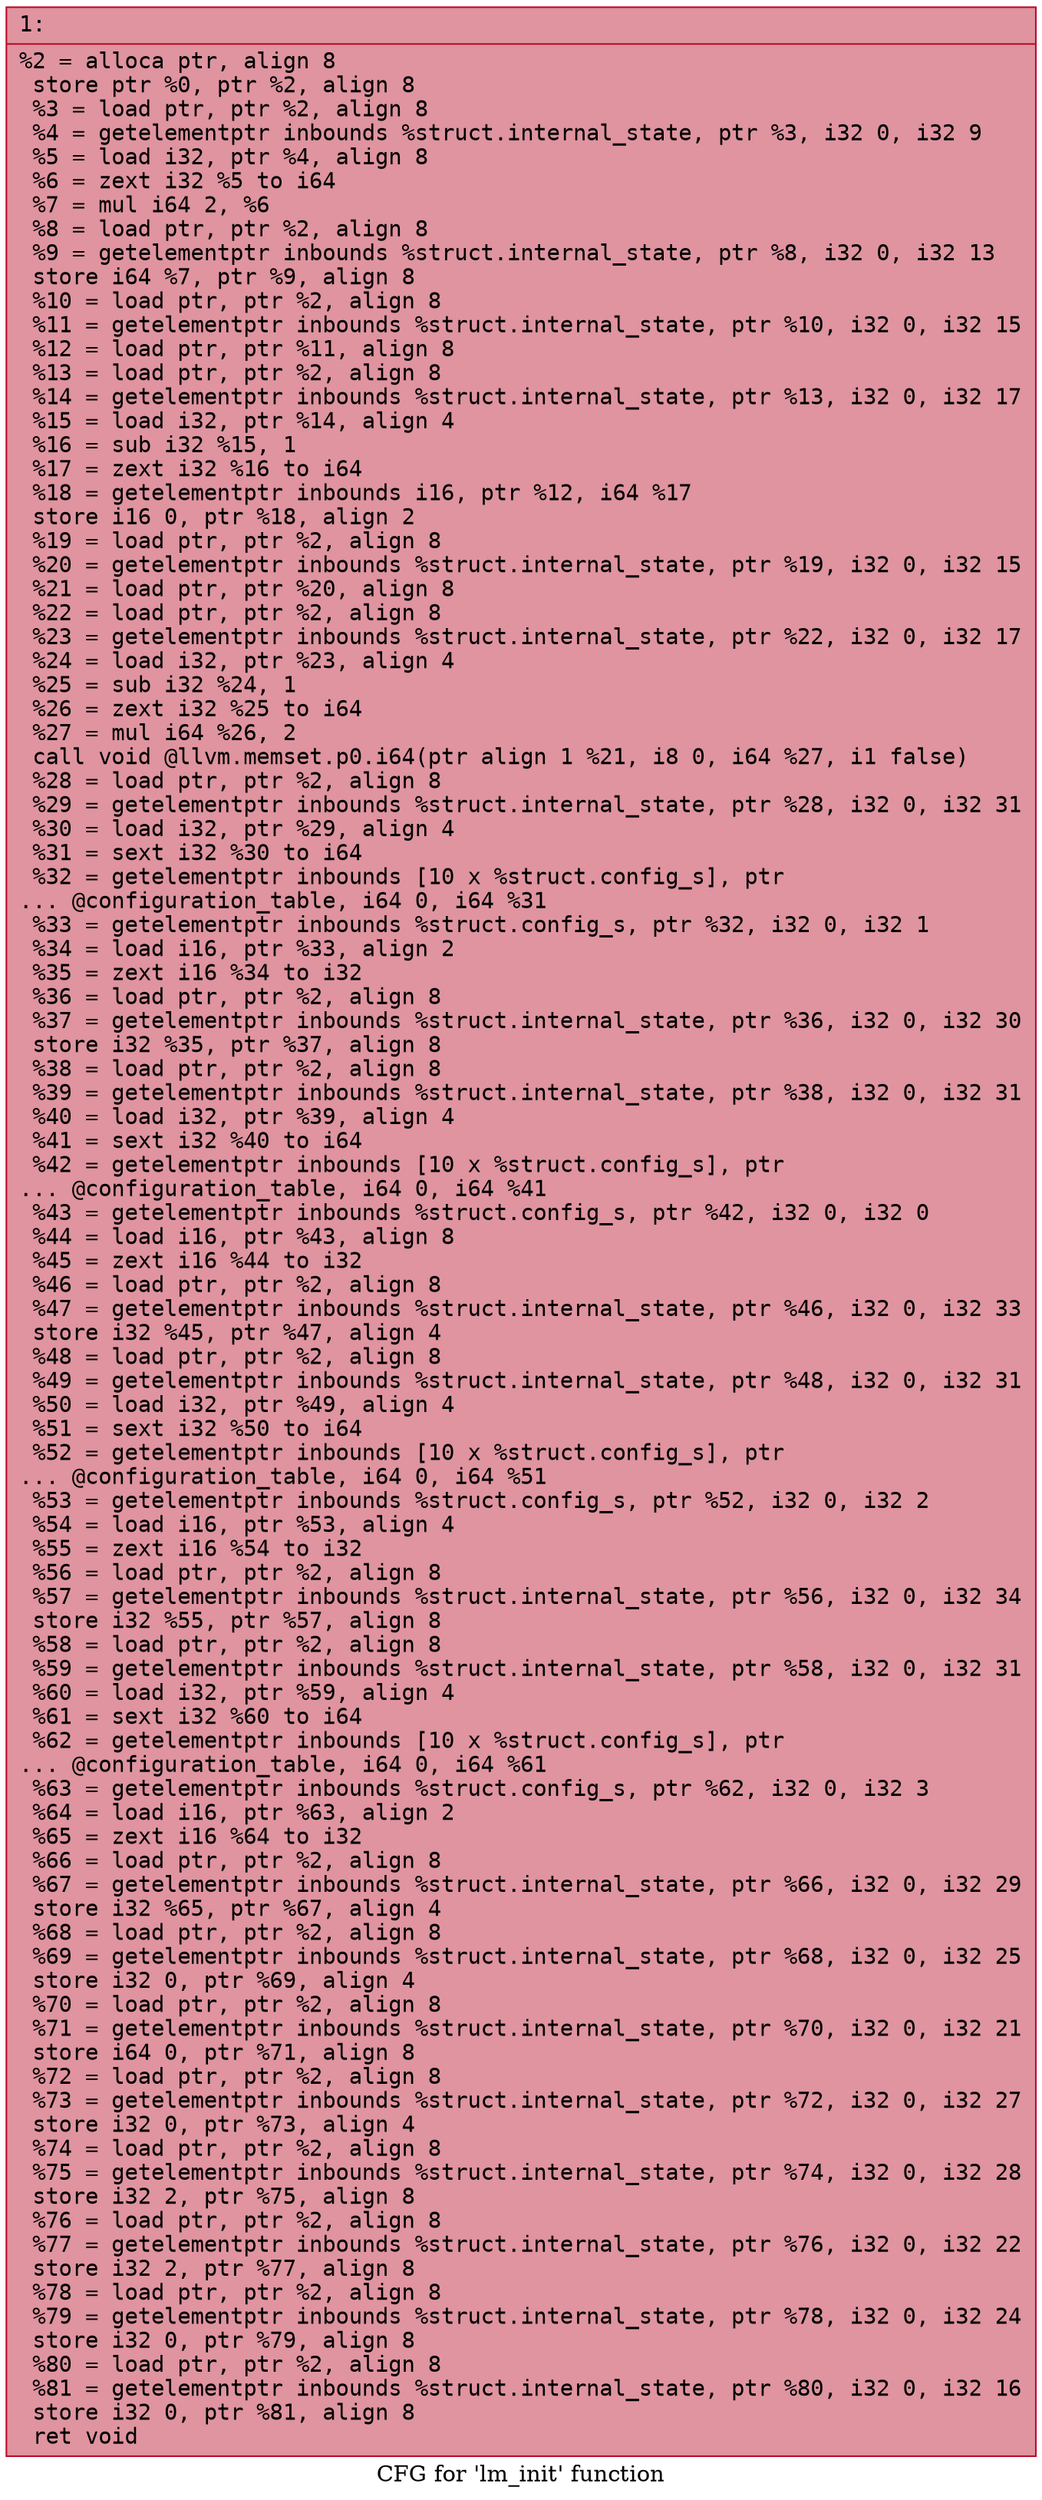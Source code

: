 digraph "CFG for 'lm_init' function" {
	label="CFG for 'lm_init' function";

	Node0x600000adf8e0 [shape=record,color="#b70d28ff", style=filled, fillcolor="#b70d2870" fontname="Courier",label="{1:\l|  %2 = alloca ptr, align 8\l  store ptr %0, ptr %2, align 8\l  %3 = load ptr, ptr %2, align 8\l  %4 = getelementptr inbounds %struct.internal_state, ptr %3, i32 0, i32 9\l  %5 = load i32, ptr %4, align 8\l  %6 = zext i32 %5 to i64\l  %7 = mul i64 2, %6\l  %8 = load ptr, ptr %2, align 8\l  %9 = getelementptr inbounds %struct.internal_state, ptr %8, i32 0, i32 13\l  store i64 %7, ptr %9, align 8\l  %10 = load ptr, ptr %2, align 8\l  %11 = getelementptr inbounds %struct.internal_state, ptr %10, i32 0, i32 15\l  %12 = load ptr, ptr %11, align 8\l  %13 = load ptr, ptr %2, align 8\l  %14 = getelementptr inbounds %struct.internal_state, ptr %13, i32 0, i32 17\l  %15 = load i32, ptr %14, align 4\l  %16 = sub i32 %15, 1\l  %17 = zext i32 %16 to i64\l  %18 = getelementptr inbounds i16, ptr %12, i64 %17\l  store i16 0, ptr %18, align 2\l  %19 = load ptr, ptr %2, align 8\l  %20 = getelementptr inbounds %struct.internal_state, ptr %19, i32 0, i32 15\l  %21 = load ptr, ptr %20, align 8\l  %22 = load ptr, ptr %2, align 8\l  %23 = getelementptr inbounds %struct.internal_state, ptr %22, i32 0, i32 17\l  %24 = load i32, ptr %23, align 4\l  %25 = sub i32 %24, 1\l  %26 = zext i32 %25 to i64\l  %27 = mul i64 %26, 2\l  call void @llvm.memset.p0.i64(ptr align 1 %21, i8 0, i64 %27, i1 false)\l  %28 = load ptr, ptr %2, align 8\l  %29 = getelementptr inbounds %struct.internal_state, ptr %28, i32 0, i32 31\l  %30 = load i32, ptr %29, align 4\l  %31 = sext i32 %30 to i64\l  %32 = getelementptr inbounds [10 x %struct.config_s], ptr\l... @configuration_table, i64 0, i64 %31\l  %33 = getelementptr inbounds %struct.config_s, ptr %32, i32 0, i32 1\l  %34 = load i16, ptr %33, align 2\l  %35 = zext i16 %34 to i32\l  %36 = load ptr, ptr %2, align 8\l  %37 = getelementptr inbounds %struct.internal_state, ptr %36, i32 0, i32 30\l  store i32 %35, ptr %37, align 8\l  %38 = load ptr, ptr %2, align 8\l  %39 = getelementptr inbounds %struct.internal_state, ptr %38, i32 0, i32 31\l  %40 = load i32, ptr %39, align 4\l  %41 = sext i32 %40 to i64\l  %42 = getelementptr inbounds [10 x %struct.config_s], ptr\l... @configuration_table, i64 0, i64 %41\l  %43 = getelementptr inbounds %struct.config_s, ptr %42, i32 0, i32 0\l  %44 = load i16, ptr %43, align 8\l  %45 = zext i16 %44 to i32\l  %46 = load ptr, ptr %2, align 8\l  %47 = getelementptr inbounds %struct.internal_state, ptr %46, i32 0, i32 33\l  store i32 %45, ptr %47, align 4\l  %48 = load ptr, ptr %2, align 8\l  %49 = getelementptr inbounds %struct.internal_state, ptr %48, i32 0, i32 31\l  %50 = load i32, ptr %49, align 4\l  %51 = sext i32 %50 to i64\l  %52 = getelementptr inbounds [10 x %struct.config_s], ptr\l... @configuration_table, i64 0, i64 %51\l  %53 = getelementptr inbounds %struct.config_s, ptr %52, i32 0, i32 2\l  %54 = load i16, ptr %53, align 4\l  %55 = zext i16 %54 to i32\l  %56 = load ptr, ptr %2, align 8\l  %57 = getelementptr inbounds %struct.internal_state, ptr %56, i32 0, i32 34\l  store i32 %55, ptr %57, align 8\l  %58 = load ptr, ptr %2, align 8\l  %59 = getelementptr inbounds %struct.internal_state, ptr %58, i32 0, i32 31\l  %60 = load i32, ptr %59, align 4\l  %61 = sext i32 %60 to i64\l  %62 = getelementptr inbounds [10 x %struct.config_s], ptr\l... @configuration_table, i64 0, i64 %61\l  %63 = getelementptr inbounds %struct.config_s, ptr %62, i32 0, i32 3\l  %64 = load i16, ptr %63, align 2\l  %65 = zext i16 %64 to i32\l  %66 = load ptr, ptr %2, align 8\l  %67 = getelementptr inbounds %struct.internal_state, ptr %66, i32 0, i32 29\l  store i32 %65, ptr %67, align 4\l  %68 = load ptr, ptr %2, align 8\l  %69 = getelementptr inbounds %struct.internal_state, ptr %68, i32 0, i32 25\l  store i32 0, ptr %69, align 4\l  %70 = load ptr, ptr %2, align 8\l  %71 = getelementptr inbounds %struct.internal_state, ptr %70, i32 0, i32 21\l  store i64 0, ptr %71, align 8\l  %72 = load ptr, ptr %2, align 8\l  %73 = getelementptr inbounds %struct.internal_state, ptr %72, i32 0, i32 27\l  store i32 0, ptr %73, align 4\l  %74 = load ptr, ptr %2, align 8\l  %75 = getelementptr inbounds %struct.internal_state, ptr %74, i32 0, i32 28\l  store i32 2, ptr %75, align 8\l  %76 = load ptr, ptr %2, align 8\l  %77 = getelementptr inbounds %struct.internal_state, ptr %76, i32 0, i32 22\l  store i32 2, ptr %77, align 8\l  %78 = load ptr, ptr %2, align 8\l  %79 = getelementptr inbounds %struct.internal_state, ptr %78, i32 0, i32 24\l  store i32 0, ptr %79, align 8\l  %80 = load ptr, ptr %2, align 8\l  %81 = getelementptr inbounds %struct.internal_state, ptr %80, i32 0, i32 16\l  store i32 0, ptr %81, align 8\l  ret void\l}"];
}
